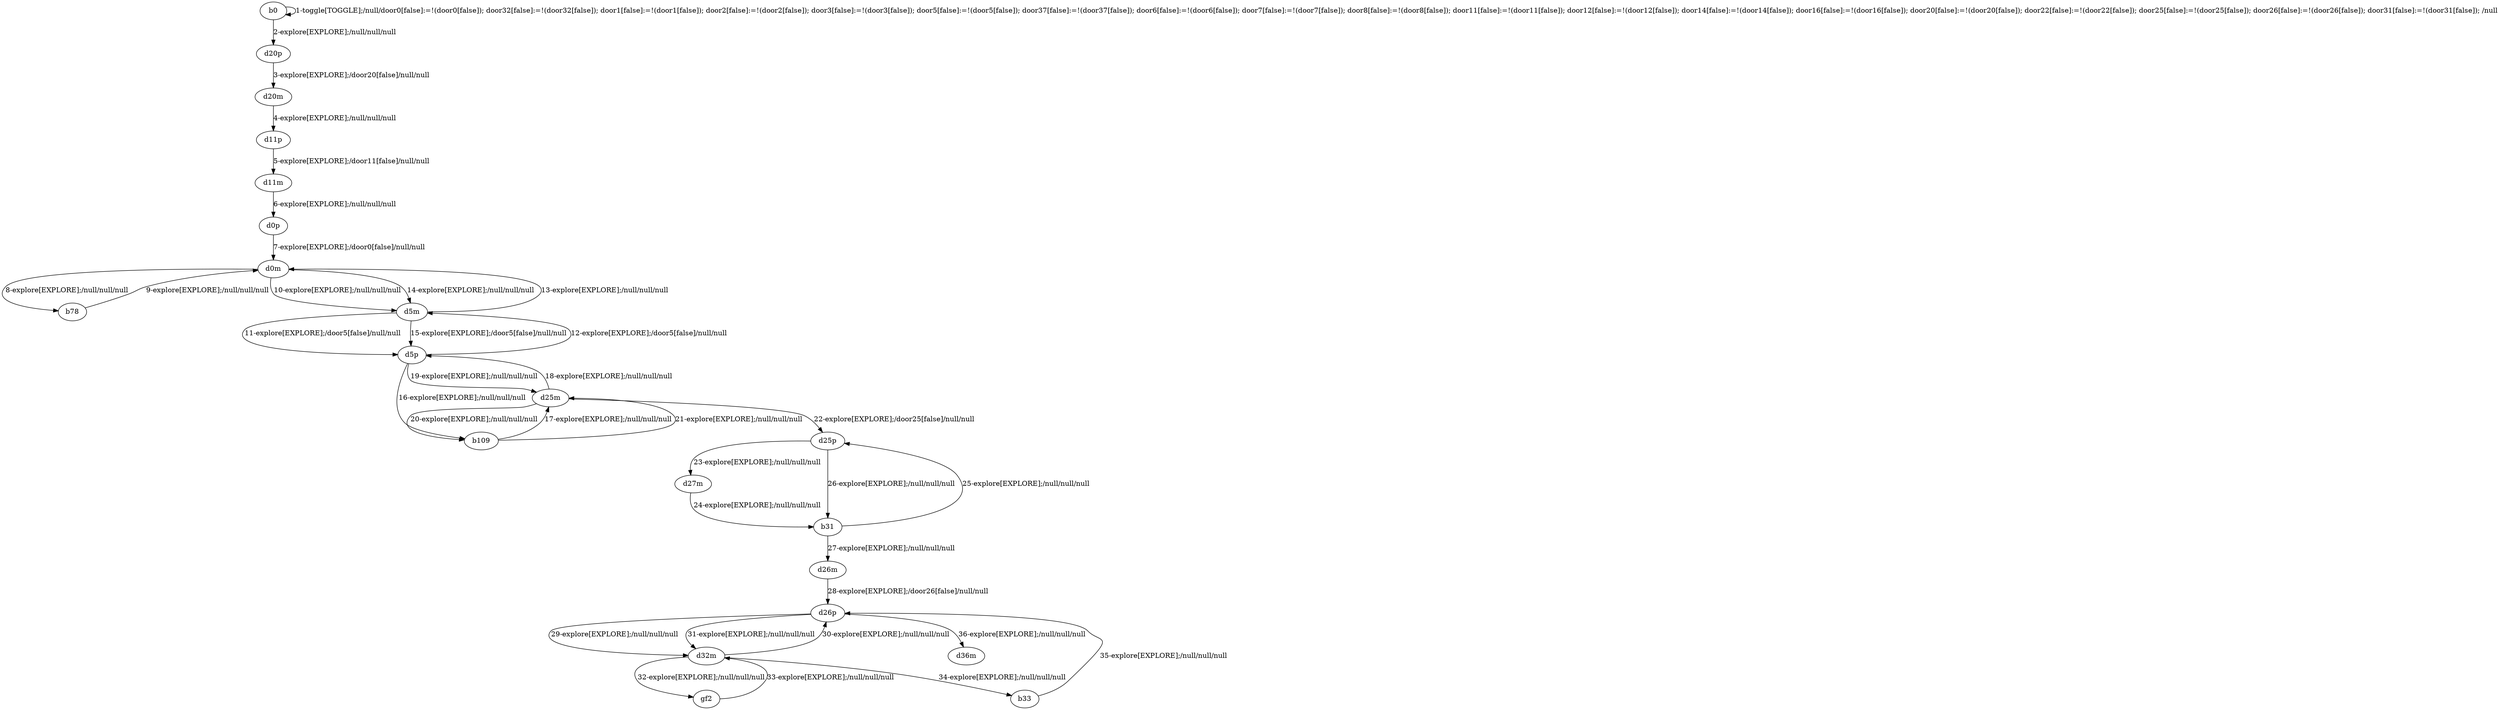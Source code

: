 # Total number of goals covered by this test: 1
# d25m --> d5p

digraph g {
"b0" -> "b0" [label = "1-toggle[TOGGLE];/null/door0[false]:=!(door0[false]); door32[false]:=!(door32[false]); door1[false]:=!(door1[false]); door2[false]:=!(door2[false]); door3[false]:=!(door3[false]); door5[false]:=!(door5[false]); door37[false]:=!(door37[false]); door6[false]:=!(door6[false]); door7[false]:=!(door7[false]); door8[false]:=!(door8[false]); door11[false]:=!(door11[false]); door12[false]:=!(door12[false]); door14[false]:=!(door14[false]); door16[false]:=!(door16[false]); door20[false]:=!(door20[false]); door22[false]:=!(door22[false]); door25[false]:=!(door25[false]); door26[false]:=!(door26[false]); door31[false]:=!(door31[false]); /null"];
"b0" -> "d20p" [label = "2-explore[EXPLORE];/null/null/null"];
"d20p" -> "d20m" [label = "3-explore[EXPLORE];/door20[false]/null/null"];
"d20m" -> "d11p" [label = "4-explore[EXPLORE];/null/null/null"];
"d11p" -> "d11m" [label = "5-explore[EXPLORE];/door11[false]/null/null"];
"d11m" -> "d0p" [label = "6-explore[EXPLORE];/null/null/null"];
"d0p" -> "d0m" [label = "7-explore[EXPLORE];/door0[false]/null/null"];
"d0m" -> "b78" [label = "8-explore[EXPLORE];/null/null/null"];
"b78" -> "d0m" [label = "9-explore[EXPLORE];/null/null/null"];
"d0m" -> "d5m" [label = "10-explore[EXPLORE];/null/null/null"];
"d5m" -> "d5p" [label = "11-explore[EXPLORE];/door5[false]/null/null"];
"d5p" -> "d5m" [label = "12-explore[EXPLORE];/door5[false]/null/null"];
"d5m" -> "d0m" [label = "13-explore[EXPLORE];/null/null/null"];
"d0m" -> "d5m" [label = "14-explore[EXPLORE];/null/null/null"];
"d5m" -> "d5p" [label = "15-explore[EXPLORE];/door5[false]/null/null"];
"d5p" -> "b109" [label = "16-explore[EXPLORE];/null/null/null"];
"b109" -> "d25m" [label = "17-explore[EXPLORE];/null/null/null"];
"d25m" -> "d5p" [label = "18-explore[EXPLORE];/null/null/null"];
"d5p" -> "d25m" [label = "19-explore[EXPLORE];/null/null/null"];
"d25m" -> "b109" [label = "20-explore[EXPLORE];/null/null/null"];
"b109" -> "d25m" [label = "21-explore[EXPLORE];/null/null/null"];
"d25m" -> "d25p" [label = "22-explore[EXPLORE];/door25[false]/null/null"];
"d25p" -> "d27m" [label = "23-explore[EXPLORE];/null/null/null"];
"d27m" -> "b31" [label = "24-explore[EXPLORE];/null/null/null"];
"b31" -> "d25p" [label = "25-explore[EXPLORE];/null/null/null"];
"d25p" -> "b31" [label = "26-explore[EXPLORE];/null/null/null"];
"b31" -> "d26m" [label = "27-explore[EXPLORE];/null/null/null"];
"d26m" -> "d26p" [label = "28-explore[EXPLORE];/door26[false]/null/null"];
"d26p" -> "d32m" [label = "29-explore[EXPLORE];/null/null/null"];
"d32m" -> "d26p" [label = "30-explore[EXPLORE];/null/null/null"];
"d26p" -> "d32m" [label = "31-explore[EXPLORE];/null/null/null"];
"d32m" -> "gf2" [label = "32-explore[EXPLORE];/null/null/null"];
"gf2" -> "d32m" [label = "33-explore[EXPLORE];/null/null/null"];
"d32m" -> "b33" [label = "34-explore[EXPLORE];/null/null/null"];
"b33" -> "d26p" [label = "35-explore[EXPLORE];/null/null/null"];
"d26p" -> "d36m" [label = "36-explore[EXPLORE];/null/null/null"];
}